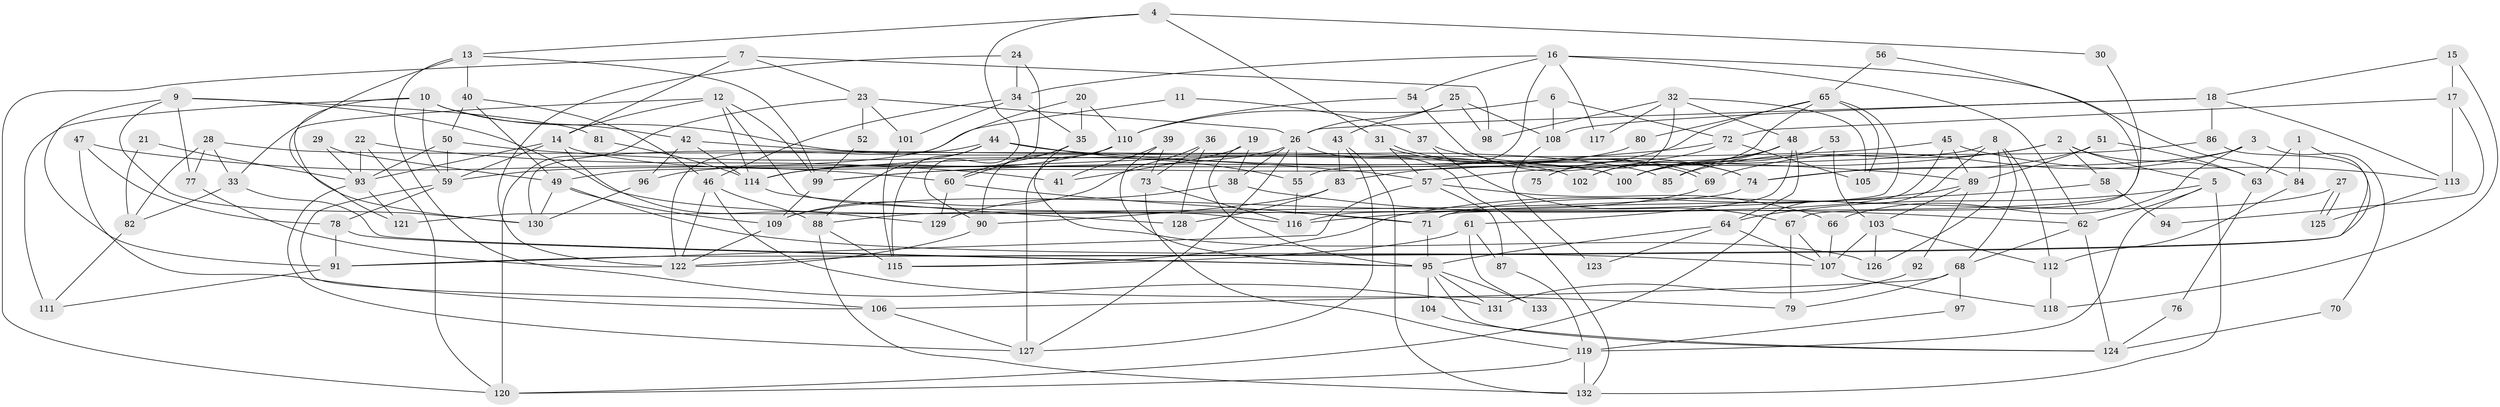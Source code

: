 // coarse degree distribution, {6: 0.11764705882352941, 5: 0.15294117647058825, 4: 0.1411764705882353, 7: 0.09411764705882353, 8: 0.12941176470588237, 2: 0.12941176470588237, 3: 0.18823529411764706, 10: 0.011764705882352941, 9: 0.023529411764705882, 13: 0.011764705882352941}
// Generated by graph-tools (version 1.1) at 2025/24/03/03/25 07:24:00]
// undirected, 133 vertices, 266 edges
graph export_dot {
graph [start="1"]
  node [color=gray90,style=filled];
  1;
  2;
  3;
  4;
  5;
  6;
  7;
  8;
  9;
  10;
  11;
  12;
  13;
  14;
  15;
  16;
  17;
  18;
  19;
  20;
  21;
  22;
  23;
  24;
  25;
  26;
  27;
  28;
  29;
  30;
  31;
  32;
  33;
  34;
  35;
  36;
  37;
  38;
  39;
  40;
  41;
  42;
  43;
  44;
  45;
  46;
  47;
  48;
  49;
  50;
  51;
  52;
  53;
  54;
  55;
  56;
  57;
  58;
  59;
  60;
  61;
  62;
  63;
  64;
  65;
  66;
  67;
  68;
  69;
  70;
  71;
  72;
  73;
  74;
  75;
  76;
  77;
  78;
  79;
  80;
  81;
  82;
  83;
  84;
  85;
  86;
  87;
  88;
  89;
  90;
  91;
  92;
  93;
  94;
  95;
  96;
  97;
  98;
  99;
  100;
  101;
  102;
  103;
  104;
  105;
  106;
  107;
  108;
  109;
  110;
  111;
  112;
  113;
  114;
  115;
  116;
  117;
  118;
  119;
  120;
  121;
  122;
  123;
  124;
  125;
  126;
  127;
  128;
  129;
  130;
  131;
  132;
  133;
  1 -- 91;
  1 -- 84;
  1 -- 63;
  2 -- 85;
  2 -- 57;
  2 -- 5;
  2 -- 58;
  2 -- 63;
  3 -- 66;
  3 -- 69;
  3 -- 70;
  3 -- 74;
  4 -- 13;
  4 -- 31;
  4 -- 30;
  4 -- 90;
  5 -- 132;
  5 -- 62;
  5 -- 64;
  5 -- 119;
  6 -- 108;
  6 -- 110;
  6 -- 72;
  7 -- 23;
  7 -- 14;
  7 -- 98;
  7 -- 120;
  8 -- 126;
  8 -- 49;
  8 -- 68;
  8 -- 112;
  8 -- 120;
  9 -- 77;
  9 -- 91;
  9 -- 71;
  9 -- 81;
  9 -- 130;
  10 -- 42;
  10 -- 59;
  10 -- 102;
  10 -- 111;
  10 -- 130;
  11 -- 37;
  11 -- 59;
  12 -- 116;
  12 -- 114;
  12 -- 14;
  12 -- 99;
  12 -- 121;
  13 -- 33;
  13 -- 40;
  13 -- 99;
  13 -- 131;
  14 -- 59;
  14 -- 85;
  14 -- 93;
  14 -- 129;
  15 -- 17;
  15 -- 18;
  15 -- 118;
  16 -- 34;
  16 -- 55;
  16 -- 54;
  16 -- 62;
  16 -- 84;
  16 -- 117;
  17 -- 113;
  17 -- 72;
  17 -- 94;
  18 -- 86;
  18 -- 26;
  18 -- 108;
  18 -- 113;
  19 -- 38;
  19 -- 41;
  19 -- 95;
  20 -- 122;
  20 -- 35;
  20 -- 110;
  21 -- 93;
  21 -- 82;
  22 -- 93;
  22 -- 120;
  22 -- 41;
  23 -- 120;
  23 -- 26;
  23 -- 52;
  23 -- 101;
  24 -- 34;
  24 -- 122;
  24 -- 60;
  25 -- 43;
  25 -- 26;
  25 -- 98;
  25 -- 108;
  26 -- 38;
  26 -- 132;
  26 -- 55;
  26 -- 96;
  26 -- 127;
  27 -- 125;
  27 -- 125;
  27 -- 71;
  28 -- 33;
  28 -- 100;
  28 -- 77;
  28 -- 82;
  29 -- 49;
  29 -- 93;
  30 -- 71;
  31 -- 57;
  31 -- 69;
  31 -- 69;
  32 -- 98;
  32 -- 48;
  32 -- 75;
  32 -- 105;
  32 -- 117;
  33 -- 82;
  33 -- 95;
  34 -- 101;
  34 -- 46;
  34 -- 35;
  35 -- 90;
  35 -- 60;
  35 -- 126;
  36 -- 109;
  36 -- 73;
  36 -- 128;
  37 -- 67;
  37 -- 74;
  38 -- 129;
  38 -- 62;
  39 -- 95;
  39 -- 73;
  39 -- 41;
  40 -- 49;
  40 -- 46;
  40 -- 50;
  42 -- 114;
  42 -- 96;
  42 -- 100;
  43 -- 132;
  43 -- 127;
  43 -- 83;
  44 -- 130;
  44 -- 89;
  44 -- 55;
  44 -- 88;
  44 -- 115;
  45 -- 89;
  45 -- 114;
  45 -- 113;
  45 -- 116;
  46 -- 122;
  46 -- 88;
  46 -- 79;
  47 -- 60;
  47 -- 106;
  47 -- 78;
  48 -- 64;
  48 -- 102;
  48 -- 61;
  48 -- 85;
  48 -- 100;
  49 -- 130;
  49 -- 107;
  49 -- 109;
  50 -- 59;
  50 -- 57;
  50 -- 93;
  51 -- 63;
  51 -- 74;
  51 -- 89;
  52 -- 99;
  53 -- 103;
  53 -- 100;
  54 -- 110;
  54 -- 74;
  55 -- 116;
  56 -- 67;
  56 -- 65;
  57 -- 87;
  57 -- 66;
  57 -- 91;
  58 -- 116;
  58 -- 94;
  59 -- 78;
  59 -- 106;
  60 -- 71;
  60 -- 129;
  61 -- 115;
  61 -- 87;
  61 -- 133;
  62 -- 68;
  62 -- 124;
  63 -- 76;
  64 -- 95;
  64 -- 107;
  64 -- 123;
  65 -- 121;
  65 -- 105;
  65 -- 80;
  65 -- 83;
  65 -- 102;
  66 -- 107;
  67 -- 107;
  67 -- 79;
  68 -- 79;
  68 -- 97;
  68 -- 106;
  69 -- 109;
  70 -- 124;
  71 -- 95;
  72 -- 99;
  72 -- 75;
  72 -- 105;
  73 -- 119;
  73 -- 116;
  74 -- 88;
  76 -- 124;
  77 -- 122;
  78 -- 95;
  78 -- 91;
  80 -- 99;
  81 -- 114;
  82 -- 111;
  83 -- 90;
  83 -- 128;
  84 -- 112;
  86 -- 100;
  86 -- 122;
  87 -- 119;
  88 -- 115;
  88 -- 132;
  89 -- 115;
  89 -- 92;
  89 -- 103;
  90 -- 122;
  91 -- 111;
  92 -- 131;
  93 -- 121;
  93 -- 127;
  95 -- 104;
  95 -- 124;
  95 -- 131;
  95 -- 133;
  96 -- 130;
  97 -- 119;
  99 -- 109;
  101 -- 115;
  103 -- 107;
  103 -- 112;
  103 -- 126;
  104 -- 124;
  106 -- 127;
  107 -- 118;
  108 -- 123;
  109 -- 122;
  110 -- 127;
  110 -- 114;
  112 -- 118;
  113 -- 125;
  114 -- 128;
  119 -- 120;
  119 -- 132;
}
